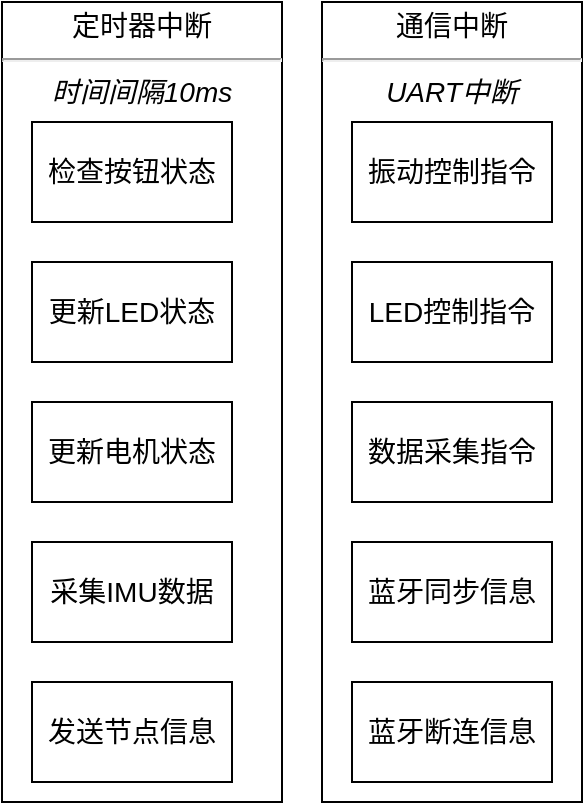 <mxfile version="14.1.1" type="github">
  <diagram id="87zeUwToipujjPE_Q1oS" name="Page-1">
    <mxGraphModel dx="1990" dy="1073" grid="1" gridSize="10" guides="1" tooltips="1" connect="1" arrows="1" fold="1" page="1" pageScale="1" pageWidth="827" pageHeight="1169" math="0" shadow="0">
      <root>
        <mxCell id="0" />
        <mxCell id="1" parent="0" />
        <mxCell id="KfdkEf-_9sM_cGhUgu5W-2" value="&lt;p style=&quot;margin: 4px 0px 0px; text-align: center; font-size: 14px;&quot;&gt;&lt;span style=&quot;font-size: 14px;&quot;&gt;定时器中断&lt;/span&gt;&lt;/p&gt;&lt;hr style=&quot;font-size: 14px;&quot;&gt;&lt;p style=&quot;font-size: 14px; margin: 0px; text-align: center;&quot;&gt;&lt;i style=&quot;font-size: 14px;&quot;&gt;时间间隔10ms&lt;/i&gt;&lt;/p&gt;" style="shape=rect;align=left;html=1;overflow=fill;whiteSpace=wrap;strokeWidth=1;recursiveResize=0;fontStyle=0;fontSize=14;" vertex="1" parent="1">
          <mxGeometry x="50" y="250" width="140" height="400" as="geometry" />
        </mxCell>
        <mxCell id="KfdkEf-_9sM_cGhUgu5W-3" value="检查按钮状态" style="strokeColor=inherit;fillColor=inherit;gradientColor=inherit;shape=rect;html=1;fontStyle=0;whiteSpace=wrap;align=center;fontSize=14;" vertex="1" parent="KfdkEf-_9sM_cGhUgu5W-2">
          <mxGeometry x="15" y="60" width="100" height="50" as="geometry" />
        </mxCell>
        <mxCell id="KfdkEf-_9sM_cGhUgu5W-8" value="更新LED状态" style="strokeColor=inherit;fillColor=inherit;gradientColor=inherit;shape=rect;html=1;fontStyle=0;whiteSpace=wrap;align=center;fontSize=14;" vertex="1" parent="KfdkEf-_9sM_cGhUgu5W-2">
          <mxGeometry x="15" y="130" width="100" height="50" as="geometry" />
        </mxCell>
        <mxCell id="KfdkEf-_9sM_cGhUgu5W-9" value="更新电机状态" style="strokeColor=inherit;fillColor=inherit;gradientColor=inherit;shape=rect;html=1;fontStyle=0;whiteSpace=wrap;align=center;fontSize=14;" vertex="1" parent="KfdkEf-_9sM_cGhUgu5W-2">
          <mxGeometry x="15" y="200" width="100" height="50" as="geometry" />
        </mxCell>
        <mxCell id="KfdkEf-_9sM_cGhUgu5W-10" value="采集IMU数据" style="strokeColor=inherit;fillColor=inherit;gradientColor=inherit;shape=rect;html=1;fontStyle=0;whiteSpace=wrap;align=center;fontSize=14;" vertex="1" parent="KfdkEf-_9sM_cGhUgu5W-2">
          <mxGeometry x="15" y="270" width="100" height="50" as="geometry" />
        </mxCell>
        <mxCell id="KfdkEf-_9sM_cGhUgu5W-11" value="发送节点信息" style="strokeColor=inherit;fillColor=inherit;gradientColor=inherit;shape=rect;html=1;fontStyle=0;whiteSpace=wrap;align=center;fontSize=14;" vertex="1" parent="KfdkEf-_9sM_cGhUgu5W-2">
          <mxGeometry x="15" y="340" width="100" height="50" as="geometry" />
        </mxCell>
        <mxCell id="KfdkEf-_9sM_cGhUgu5W-12" value="&lt;p style=&quot;margin: 4px 0px 0px; text-align: center; font-size: 14px;&quot;&gt;&lt;span style=&quot;font-size: 14px;&quot;&gt;通信中断&lt;/span&gt;&lt;/p&gt;&lt;hr style=&quot;font-size: 14px;&quot;&gt;&lt;p style=&quot;font-size: 14px; margin: 0px; text-align: center;&quot;&gt;&lt;i style=&quot;font-size: 14px;&quot;&gt;UART中断&lt;/i&gt;&lt;/p&gt;" style="shape=rect;align=left;html=1;overflow=fill;whiteSpace=wrap;strokeWidth=1;recursiveResize=0;fontStyle=0;fontSize=14;" vertex="1" parent="1">
          <mxGeometry x="210" y="250" width="130" height="400" as="geometry" />
        </mxCell>
        <mxCell id="KfdkEf-_9sM_cGhUgu5W-13" value="振动控制指令" style="strokeColor=inherit;fillColor=inherit;gradientColor=inherit;shape=rect;html=1;fontStyle=0;whiteSpace=wrap;align=center;fontSize=14;" vertex="1" parent="KfdkEf-_9sM_cGhUgu5W-12">
          <mxGeometry x="15" y="60" width="100" height="50" as="geometry" />
        </mxCell>
        <mxCell id="KfdkEf-_9sM_cGhUgu5W-14" value="LED控制指令" style="strokeColor=inherit;fillColor=inherit;gradientColor=inherit;shape=rect;html=1;fontStyle=0;whiteSpace=wrap;align=center;fontSize=14;" vertex="1" parent="KfdkEf-_9sM_cGhUgu5W-12">
          <mxGeometry x="15" y="130" width="100" height="50" as="geometry" />
        </mxCell>
        <mxCell id="KfdkEf-_9sM_cGhUgu5W-15" value="数据采集指令" style="strokeColor=inherit;fillColor=inherit;gradientColor=inherit;shape=rect;html=1;fontStyle=0;whiteSpace=wrap;align=center;fontSize=14;" vertex="1" parent="KfdkEf-_9sM_cGhUgu5W-12">
          <mxGeometry x="15" y="200" width="100" height="50" as="geometry" />
        </mxCell>
        <mxCell id="KfdkEf-_9sM_cGhUgu5W-16" value="蓝牙同步信息" style="strokeColor=inherit;fillColor=inherit;gradientColor=inherit;shape=rect;html=1;fontStyle=0;whiteSpace=wrap;align=center;fontSize=14;" vertex="1" parent="KfdkEf-_9sM_cGhUgu5W-12">
          <mxGeometry x="15" y="270" width="100" height="50" as="geometry" />
        </mxCell>
        <mxCell id="KfdkEf-_9sM_cGhUgu5W-17" value="蓝牙断连信息" style="strokeColor=inherit;fillColor=inherit;gradientColor=inherit;shape=rect;html=1;fontStyle=0;whiteSpace=wrap;align=center;fontSize=14;" vertex="1" parent="KfdkEf-_9sM_cGhUgu5W-12">
          <mxGeometry x="15" y="340" width="100" height="50" as="geometry" />
        </mxCell>
      </root>
    </mxGraphModel>
  </diagram>
</mxfile>
